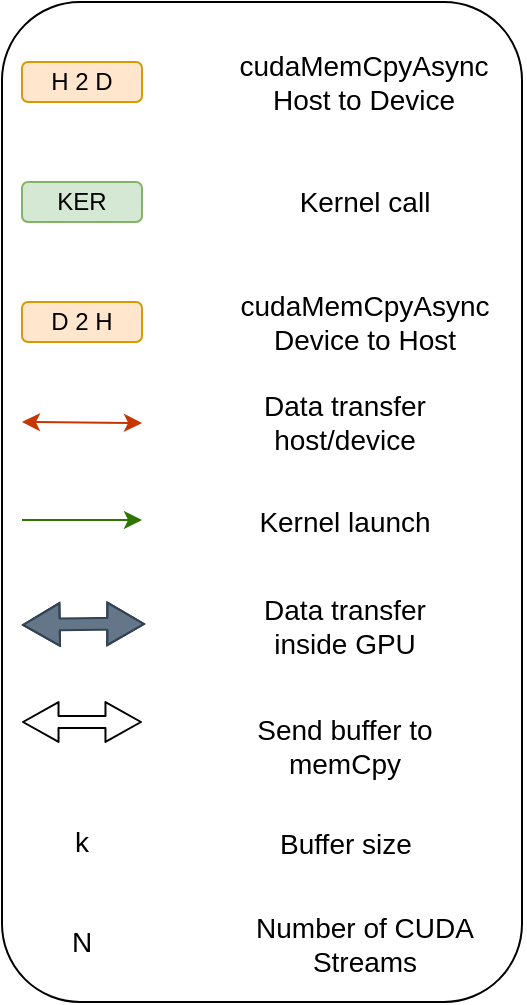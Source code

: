 <mxfile version="11.1.4" type="device"><diagram id="XdPddkbu2ethM9AMrBw-" name="Page-1"><mxGraphModel dx="1795" dy="558" grid="1" gridSize="10" guides="1" tooltips="1" connect="1" arrows="1" fold="1" page="1" pageScale="1" pageWidth="850" pageHeight="1100" math="0" shadow="0"><root><mxCell id="0"/><mxCell id="1" parent="0"/><mxCell id="MSdALfivkcoj1-YgJWvz-340" value="" style="rounded=1;whiteSpace=wrap;html=1;strokeColor=#000000;fontSize=14;" vertex="1" parent="1"><mxGeometry x="-130" y="290" width="260" height="500" as="geometry"/></mxCell><mxCell id="MSdALfivkcoj1-YgJWvz-302" value="H 2 D" style="rounded=1;whiteSpace=wrap;html=1;fillColor=#ffe6cc;strokeColor=#d79b00;" vertex="1" parent="1"><mxGeometry x="-120" y="320" width="60" height="20" as="geometry"/></mxCell><mxCell id="MSdALfivkcoj1-YgJWvz-304" value="KER" style="rounded=1;whiteSpace=wrap;html=1;fillColor=#d5e8d4;strokeColor=#82b366;" vertex="1" parent="1"><mxGeometry x="-120" y="380" width="60" height="20" as="geometry"/></mxCell><mxCell id="MSdALfivkcoj1-YgJWvz-305" value="D 2 H" style="rounded=1;whiteSpace=wrap;html=1;fillColor=#ffe6cc;strokeColor=#d79b00;" vertex="1" parent="1"><mxGeometry x="-120" y="440" width="60" height="20" as="geometry"/></mxCell><mxCell id="MSdALfivkcoj1-YgJWvz-306" value="" style="endArrow=classic;startArrow=classic;html=1;exitX=1;exitY=0.5;exitDx=0;exitDy=0;fillColor=#fa6800;strokeColor=#C73500;" edge="1" parent="1"><mxGeometry width="50" height="50" relative="1" as="geometry"><mxPoint x="-120" y="500" as="sourcePoint"/><mxPoint x="-60" y="500.5" as="targetPoint"/></mxGeometry></mxCell><mxCell id="MSdALfivkcoj1-YgJWvz-307" value="" style="endArrow=classic;html=1;strokeColor=#2D7600;strokeWidth=1;fontSize=14;fillColor=#60a917;" edge="1" parent="1"><mxGeometry width="50" height="50" relative="1" as="geometry"><mxPoint x="-120" y="549" as="sourcePoint"/><mxPoint x="-60" y="549" as="targetPoint"/></mxGeometry></mxCell><mxCell id="MSdALfivkcoj1-YgJWvz-309" value="" style="endArrow=classic;startArrow=classic;html=1;shape=flexArrow;fillColor=#647687;strokeColor=#314354;exitX=-0.015;exitY=0.536;exitDx=0;exitDy=0;exitPerimeter=0;width=5.882;endSize=5.788;endWidth=14.464;startSize=5.788;startWidth=14.464;" edge="1" parent="1"><mxGeometry width="50" height="50" relative="1" as="geometry"><mxPoint x="-120" y="601.5" as="sourcePoint"/><mxPoint x="-58.5" y="601" as="targetPoint"/><Array as="points"><mxPoint x="-80.9" y="600.94"/></Array></mxGeometry></mxCell><mxCell id="MSdALfivkcoj1-YgJWvz-310" value="" style="shape=flexArrow;endArrow=classic;startArrow=classic;html=1;strokeColor=#000000;strokeWidth=1;fontSize=17;width=5.882;endSize=5.588;endWidth=13.08;startWidth=13.08;startSize=5.588;" edge="1" parent="1"><mxGeometry width="50" height="50" relative="1" as="geometry"><mxPoint x="-120" y="650" as="sourcePoint"/><mxPoint x="-60" y="650" as="targetPoint"/></mxGeometry></mxCell><mxCell id="MSdALfivkcoj1-YgJWvz-311" value="cudaMemCpyAsync Host to Device" style="text;html=1;strokeColor=none;fillColor=none;align=center;verticalAlign=middle;whiteSpace=wrap;rounded=0;fontSize=14;" vertex="1" parent="1"><mxGeometry x="-20" y="320" width="142" height="20" as="geometry"/></mxCell><mxCell id="MSdALfivkcoj1-YgJWvz-312" value="cudaMemCpyAsync Device to Host" style="text;html=1;strokeColor=none;fillColor=none;align=center;verticalAlign=middle;whiteSpace=wrap;rounded=0;fontSize=14;" vertex="1" parent="1"><mxGeometry x="-20.5" y="440" width="143" height="20" as="geometry"/></mxCell><mxCell id="MSdALfivkcoj1-YgJWvz-313" value="Data transfer host/device" style="text;html=1;strokeColor=none;fillColor=none;align=center;verticalAlign=middle;whiteSpace=wrap;rounded=0;fontSize=14;" vertex="1" parent="1"><mxGeometry x="-30" y="490" width="143" height="20" as="geometry"/></mxCell><mxCell id="MSdALfivkcoj1-YgJWvz-314" value="Kernel launch" style="text;html=1;strokeColor=none;fillColor=none;align=center;verticalAlign=middle;whiteSpace=wrap;rounded=0;fontSize=14;" vertex="1" parent="1"><mxGeometry x="-30" y="540" width="143" height="20" as="geometry"/></mxCell><mxCell id="MSdALfivkcoj1-YgJWvz-317" value="Data transfer &lt;br&gt;inside GPU" style="text;html=1;strokeColor=none;fillColor=none;align=center;verticalAlign=middle;whiteSpace=wrap;rounded=0;fontSize=14;" vertex="1" parent="1"><mxGeometry x="-30" y="591.5" width="143" height="20" as="geometry"/></mxCell><mxCell id="MSdALfivkcoj1-YgJWvz-318" value="Send buffer to memCpy" style="text;html=1;strokeColor=none;fillColor=none;align=center;verticalAlign=middle;whiteSpace=wrap;rounded=0;fontSize=14;" vertex="1" parent="1"><mxGeometry x="-30" y="651.5" width="143" height="20" as="geometry"/></mxCell><mxCell id="MSdALfivkcoj1-YgJWvz-319" value="Kernel call" style="text;html=1;strokeColor=none;fillColor=none;align=center;verticalAlign=middle;whiteSpace=wrap;rounded=0;fontSize=14;" vertex="1" parent="1"><mxGeometry x="-20.5" y="380" width="143" height="20" as="geometry"/></mxCell><mxCell id="MSdALfivkcoj1-YgJWvz-334" style="edgeStyle=orthogonalEdgeStyle;rounded=0;orthogonalLoop=1;jettySize=auto;html=1;exitX=0.5;exitY=1;exitDx=0;exitDy=0;startArrow=none;startFill=0;endArrow=block;endFill=1;strokeColor=#949494;strokeWidth=1;fontSize=14;" edge="1" parent="1" source="MSdALfivkcoj1-YgJWvz-319" target="MSdALfivkcoj1-YgJWvz-319"><mxGeometry relative="1" as="geometry"/></mxCell><mxCell id="MSdALfivkcoj1-YgJWvz-335" value="k" style="text;html=1;strokeColor=none;fillColor=none;align=center;verticalAlign=middle;whiteSpace=wrap;rounded=0;fontSize=14;" vertex="1" parent="1"><mxGeometry x="-110" y="700" width="40" height="20" as="geometry"/></mxCell><mxCell id="MSdALfivkcoj1-YgJWvz-336" value="&lt;div&gt;Buffer size&lt;/div&gt;" style="text;html=1;strokeColor=none;fillColor=none;align=center;verticalAlign=middle;whiteSpace=wrap;rounded=0;fontSize=14;" vertex="1" parent="1"><mxGeometry x="1.5" y="701" width="80" height="20" as="geometry"/></mxCell><mxCell id="MSdALfivkcoj1-YgJWvz-337" value="N" style="text;html=1;strokeColor=none;fillColor=none;align=center;verticalAlign=middle;whiteSpace=wrap;rounded=0;fontSize=14;" vertex="1" parent="1"><mxGeometry x="-110" y="750" width="40" height="20" as="geometry"/></mxCell><mxCell id="MSdALfivkcoj1-YgJWvz-338" value="Number of CUDA Streams " style="text;html=1;strokeColor=none;fillColor=none;align=center;verticalAlign=middle;whiteSpace=wrap;rounded=0;fontSize=14;" vertex="1" parent="1"><mxGeometry x="-29.5" y="750.5" width="161" height="20" as="geometry"/></mxCell></root></mxGraphModel></diagram></mxfile>